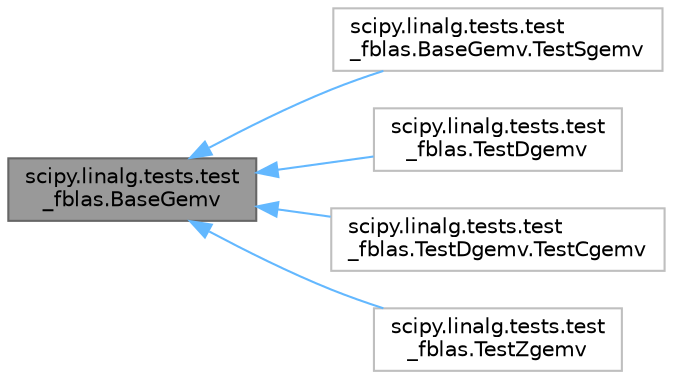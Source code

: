 digraph "scipy.linalg.tests.test_fblas.BaseGemv"
{
 // LATEX_PDF_SIZE
  bgcolor="transparent";
  edge [fontname=Helvetica,fontsize=10,labelfontname=Helvetica,labelfontsize=10];
  node [fontname=Helvetica,fontsize=10,shape=box,height=0.2,width=0.4];
  rankdir="LR";
  Node1 [id="Node000001",label="scipy.linalg.tests.test\l_fblas.BaseGemv",height=0.2,width=0.4,color="gray40", fillcolor="grey60", style="filled", fontcolor="black",tooltip=" "];
  Node1 -> Node2 [id="edge1_Node000001_Node000002",dir="back",color="steelblue1",style="solid",tooltip=" "];
  Node2 [id="Node000002",label="scipy.linalg.tests.test\l_fblas.BaseGemv.TestSgemv",height=0.2,width=0.4,color="grey75", fillcolor="white", style="filled",URL="$d2/da2/classscipy_1_1linalg_1_1tests_1_1test__fblas_1_1BaseGemv_1_1TestSgemv.html",tooltip=" "];
  Node1 -> Node3 [id="edge2_Node000001_Node000003",dir="back",color="steelblue1",style="solid",tooltip=" "];
  Node3 [id="Node000003",label="scipy.linalg.tests.test\l_fblas.TestDgemv",height=0.2,width=0.4,color="grey75", fillcolor="white", style="filled",URL="$de/dfb/classscipy_1_1linalg_1_1tests_1_1test__fblas_1_1TestDgemv.html",tooltip=" "];
  Node1 -> Node4 [id="edge3_Node000001_Node000004",dir="back",color="steelblue1",style="solid",tooltip=" "];
  Node4 [id="Node000004",label="scipy.linalg.tests.test\l_fblas.TestDgemv.TestCgemv",height=0.2,width=0.4,color="grey75", fillcolor="white", style="filled",URL="$d0/d86/classscipy_1_1linalg_1_1tests_1_1test__fblas_1_1TestDgemv_1_1TestCgemv.html",tooltip=" "];
  Node1 -> Node5 [id="edge4_Node000001_Node000005",dir="back",color="steelblue1",style="solid",tooltip=" "];
  Node5 [id="Node000005",label="scipy.linalg.tests.test\l_fblas.TestZgemv",height=0.2,width=0.4,color="grey75", fillcolor="white", style="filled",URL="$dd/d08/classscipy_1_1linalg_1_1tests_1_1test__fblas_1_1TestZgemv.html",tooltip=" "];
}
